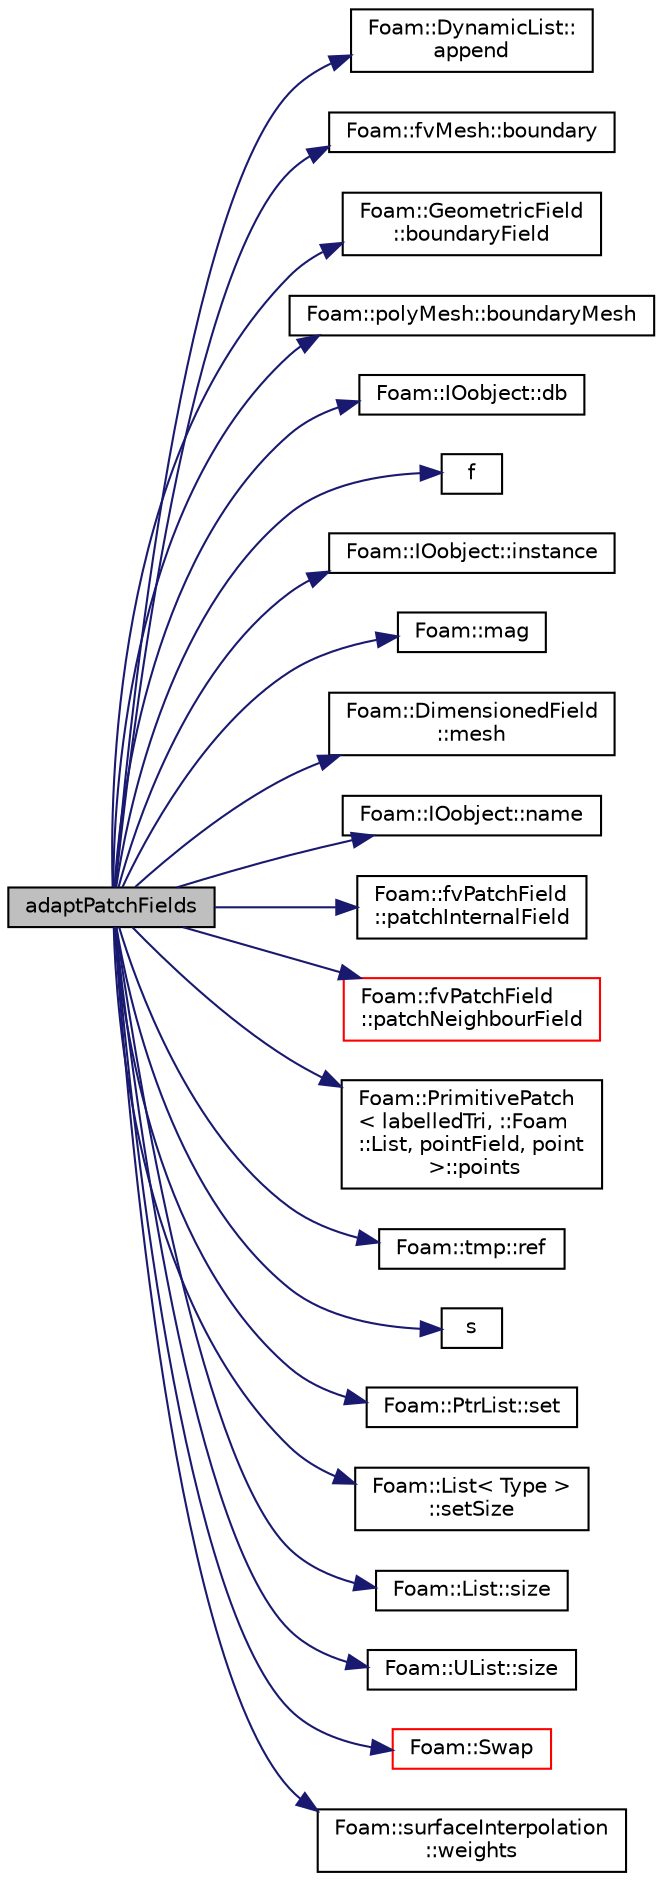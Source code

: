 digraph "adaptPatchFields"
{
  bgcolor="transparent";
  edge [fontname="Helvetica",fontsize="10",labelfontname="Helvetica",labelfontsize="10"];
  node [fontname="Helvetica",fontsize="10",shape=record];
  rankdir="LR";
  Node27 [label="adaptPatchFields",height=0.2,width=0.4,color="black", fillcolor="grey75", style="filled", fontcolor="black"];
  Node27 -> Node28 [color="midnightblue",fontsize="10",style="solid",fontname="Helvetica"];
  Node28 [label="Foam::DynamicList::\lappend",height=0.2,width=0.4,color="black",URL="$a27005.html#a7b67b42af715604376ad63a681dee6d8",tooltip="Append an element at the end of the list. "];
  Node27 -> Node29 [color="midnightblue",fontsize="10",style="solid",fontname="Helvetica"];
  Node29 [label="Foam::fvMesh::boundary",height=0.2,width=0.4,color="black",URL="$a23593.html#a1fc8b179063cf5d6805da64ff1975126",tooltip="Return reference to boundary mesh. "];
  Node27 -> Node30 [color="midnightblue",fontsize="10",style="solid",fontname="Helvetica"];
  Node30 [label="Foam::GeometricField\l::boundaryField",height=0.2,width=0.4,color="black",URL="$a23249.html#a9ff7de36fba06b4f4f77a75142ad72b6",tooltip="Return const-reference to the boundary field. "];
  Node27 -> Node31 [color="midnightblue",fontsize="10",style="solid",fontname="Helvetica"];
  Node31 [label="Foam::polyMesh::boundaryMesh",height=0.2,width=0.4,color="black",URL="$a28565.html#a9f2b68c134340291eda6197f47f25484",tooltip="Return boundary mesh. "];
  Node27 -> Node32 [color="midnightblue",fontsize="10",style="solid",fontname="Helvetica"];
  Node32 [label="Foam::IOobject::db",height=0.2,width=0.4,color="black",URL="$a27249.html#a65cc75d9f80b1df5c3184fb2274a97f1",tooltip="Return the local objectRegistry. "];
  Node27 -> Node33 [color="midnightblue",fontsize="10",style="solid",fontname="Helvetica"];
  Node33 [label="f",height=0.2,width=0.4,color="black",URL="$a18335.html#a888be93833ac7a23170555c69c690288"];
  Node27 -> Node34 [color="midnightblue",fontsize="10",style="solid",fontname="Helvetica"];
  Node34 [label="Foam::IOobject::instance",height=0.2,width=0.4,color="black",URL="$a27249.html#acac6de003b420b848571b5064e50ed89"];
  Node27 -> Node35 [color="midnightblue",fontsize="10",style="solid",fontname="Helvetica"];
  Node35 [label="Foam::mag",height=0.2,width=0.4,color="black",URL="$a21851.html#a929da2a3fdcf3dacbbe0487d3a330dae"];
  Node27 -> Node36 [color="midnightblue",fontsize="10",style="solid",fontname="Helvetica"];
  Node36 [label="Foam::DimensionedField\l::mesh",height=0.2,width=0.4,color="black",URL="$a27497.html#a8f1110830348a1448a14ab5e3cf47e3b",tooltip="Return mesh. "];
  Node27 -> Node37 [color="midnightblue",fontsize="10",style="solid",fontname="Helvetica"];
  Node37 [label="Foam::IOobject::name",height=0.2,width=0.4,color="black",URL="$a27249.html#acc80e00a8ac919288fb55bd14cc88bf6",tooltip="Return name. "];
  Node27 -> Node38 [color="midnightblue",fontsize="10",style="solid",fontname="Helvetica"];
  Node38 [label="Foam::fvPatchField\l::patchInternalField",height=0.2,width=0.4,color="black",URL="$a23169.html#a3b74a67629ed67899295ec63e8f9ae84",tooltip="Return internal field next to patch as patch field. "];
  Node27 -> Node39 [color="midnightblue",fontsize="10",style="solid",fontname="Helvetica"];
  Node39 [label="Foam::fvPatchField\l::patchNeighbourField",height=0.2,width=0.4,color="red",URL="$a23169.html#a3eee7e8e27377d66dd0f20d3697d6b78",tooltip="Return patchField on the opposite patch of a coupled patch. "];
  Node27 -> Node45 [color="midnightblue",fontsize="10",style="solid",fontname="Helvetica"];
  Node45 [label="Foam::PrimitivePatch\l\< labelledTri, ::Foam\l::List, pointField, point\l \>::points",height=0.2,width=0.4,color="black",URL="$a28693.html#aa3c7d968f31c88780c663876f64ef6a6",tooltip="Return reference to global points. "];
  Node27 -> Node46 [color="midnightblue",fontsize="10",style="solid",fontname="Helvetica"];
  Node46 [label="Foam::tmp::ref",height=0.2,width=0.4,color="black",URL="$a27077.html#aeaf81e641282874cef07f5b808efc83b",tooltip="Return non-const reference or generate a fatal error. "];
  Node27 -> Node47 [color="midnightblue",fontsize="10",style="solid",fontname="Helvetica"];
  Node47 [label="s",height=0.2,width=0.4,color="black",URL="$a19343.html#abb9c4233033fad2ad0206cd4adad3b9f"];
  Node27 -> Node48 [color="midnightblue",fontsize="10",style="solid",fontname="Helvetica"];
  Node48 [label="Foam::PtrList::set",height=0.2,width=0.4,color="black",URL="$a27029.html#a2d4fe99e7a41d6359b3c1946995622a0",tooltip="Is element set. "];
  Node27 -> Node49 [color="midnightblue",fontsize="10",style="solid",fontname="Helvetica"];
  Node49 [label="Foam::List\< Type \>\l::setSize",height=0.2,width=0.4,color="black",URL="$a26833.html#aedb985ffeaf1bdbfeccc2a8730405703",tooltip="Reset size of List. "];
  Node27 -> Node50 [color="midnightblue",fontsize="10",style="solid",fontname="Helvetica"];
  Node50 [label="Foam::List::size",height=0.2,width=0.4,color="black",URL="$a26833.html#a8a5f6fa29bd4b500caf186f60245b384",tooltip="Override size to be inconsistent with allocated storage. "];
  Node27 -> Node51 [color="midnightblue",fontsize="10",style="solid",fontname="Helvetica"];
  Node51 [label="Foam::UList::size",height=0.2,width=0.4,color="black",URL="$a26837.html#a47b3bf30da1eb3ab8076b5fbe00e0494",tooltip="Return the number of elements in the UList. "];
  Node27 -> Node52 [color="midnightblue",fontsize="10",style="solid",fontname="Helvetica"];
  Node52 [label="Foam::Swap",height=0.2,width=0.4,color="red",URL="$a21851.html#ac6e6a40a7bda559df02d5ab6cc6f7e00"];
  Node27 -> Node58 [color="midnightblue",fontsize="10",style="solid",fontname="Helvetica"];
  Node58 [label="Foam::surfaceInterpolation\l::weights",height=0.2,width=0.4,color="black",URL="$a24105.html#aa70c1bfa29f7a80ca05603f89f3a6bd5",tooltip="Return reference to linear difference weighting factors. "];
}
